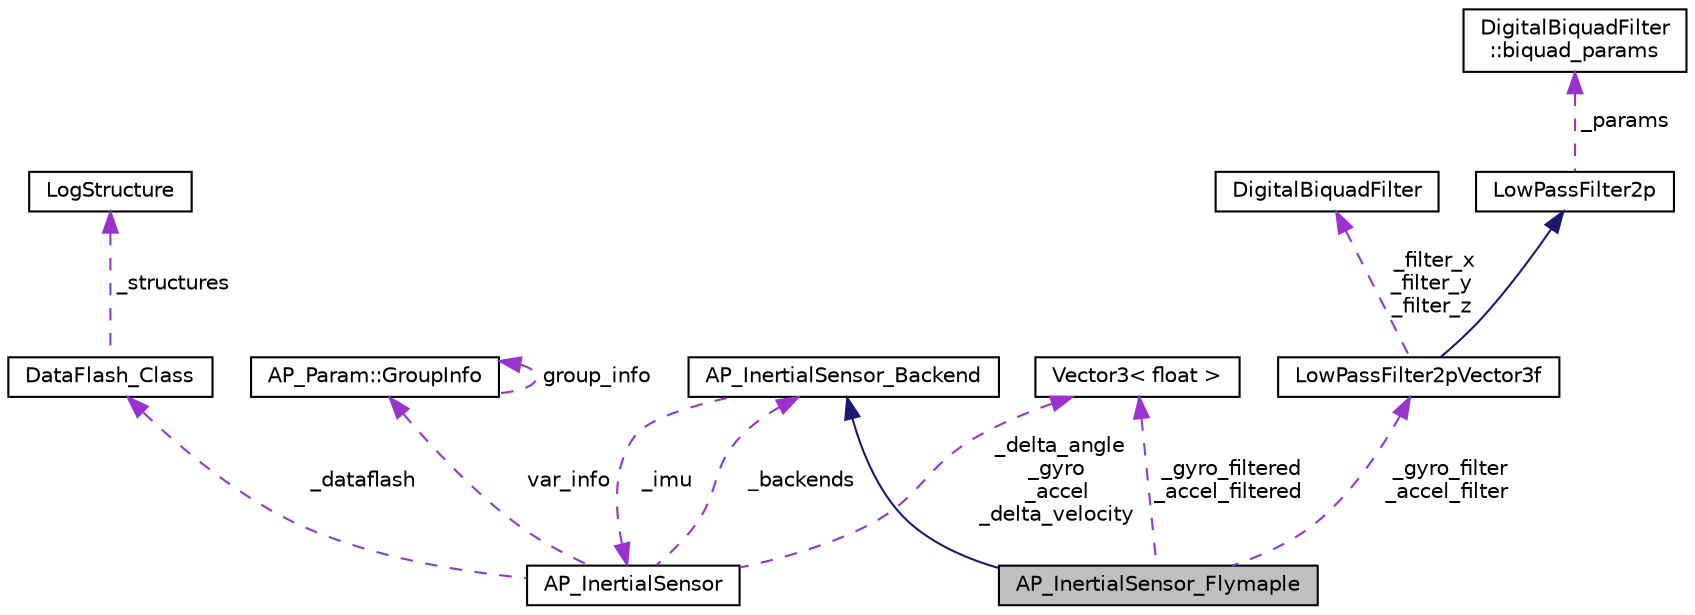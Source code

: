 digraph "AP_InertialSensor_Flymaple"
{
 // INTERACTIVE_SVG=YES
  edge [fontname="Helvetica",fontsize="10",labelfontname="Helvetica",labelfontsize="10"];
  node [fontname="Helvetica",fontsize="10",shape=record];
  Node1 [label="AP_InertialSensor_Flymaple",height=0.2,width=0.4,color="black", fillcolor="grey75", style="filled" fontcolor="black"];
  Node2 -> Node1 [dir="back",color="midnightblue",fontsize="10",style="solid",fontname="Helvetica"];
  Node2 [label="AP_InertialSensor_Backend",height=0.2,width=0.4,color="black", fillcolor="white", style="filled",URL="$classAP__InertialSensor__Backend.html"];
  Node3 -> Node2 [dir="back",color="darkorchid3",fontsize="10",style="dashed",label=" _imu" ,fontname="Helvetica"];
  Node3 [label="AP_InertialSensor",height=0.2,width=0.4,color="black", fillcolor="white", style="filled",URL="$classAP__InertialSensor.html"];
  Node2 -> Node3 [dir="back",color="darkorchid3",fontsize="10",style="dashed",label=" _backends" ,fontname="Helvetica"];
  Node4 -> Node3 [dir="back",color="darkorchid3",fontsize="10",style="dashed",label=" _dataflash" ,fontname="Helvetica"];
  Node4 [label="DataFlash_Class",height=0.2,width=0.4,color="black", fillcolor="white", style="filled",URL="$classDataFlash__Class.html",tooltip="-*- tab-width: 4; Mode: C++; c-basic-offset: 4; indent-tabs-mode: nil -*- "];
  Node5 -> Node4 [dir="back",color="darkorchid3",fontsize="10",style="dashed",label=" _structures" ,fontname="Helvetica"];
  Node5 [label="LogStructure",height=0.2,width=0.4,color="black", fillcolor="white", style="filled",URL="$structLogStructure.html"];
  Node6 -> Node3 [dir="back",color="darkorchid3",fontsize="10",style="dashed",label=" var_info" ,fontname="Helvetica"];
  Node6 [label="AP_Param::GroupInfo",height=0.2,width=0.4,color="black", fillcolor="white", style="filled",URL="$structAP__Param_1_1GroupInfo.html"];
  Node6 -> Node6 [dir="back",color="darkorchid3",fontsize="10",style="dashed",label=" group_info" ,fontname="Helvetica"];
  Node7 -> Node3 [dir="back",color="darkorchid3",fontsize="10",style="dashed",label=" _delta_angle\n_gyro\n_accel\n_delta_velocity" ,fontname="Helvetica"];
  Node7 [label="Vector3\< float \>",height=0.2,width=0.4,color="black", fillcolor="white", style="filled",URL="$classVector3.html"];
  Node8 -> Node1 [dir="back",color="darkorchid3",fontsize="10",style="dashed",label=" _gyro_filter\n_accel_filter" ,fontname="Helvetica"];
  Node8 [label="LowPassFilter2pVector3f",height=0.2,width=0.4,color="black", fillcolor="white", style="filled",URL="$classLowPassFilter2pVector3f.html"];
  Node9 -> Node8 [dir="back",color="midnightblue",fontsize="10",style="solid",fontname="Helvetica"];
  Node9 [label="LowPassFilter2p",height=0.2,width=0.4,color="black", fillcolor="white", style="filled",URL="$classLowPassFilter2p.html"];
  Node10 -> Node9 [dir="back",color="darkorchid3",fontsize="10",style="dashed",label=" _params" ,fontname="Helvetica"];
  Node10 [label="DigitalBiquadFilter\l::biquad_params",height=0.2,width=0.4,color="black", fillcolor="white", style="filled",URL="$structDigitalBiquadFilter_1_1biquad__params.html"];
  Node11 -> Node8 [dir="back",color="darkorchid3",fontsize="10",style="dashed",label=" _filter_x\n_filter_y\n_filter_z" ,fontname="Helvetica"];
  Node11 [label="DigitalBiquadFilter",height=0.2,width=0.4,color="black", fillcolor="white", style="filled",URL="$classDigitalBiquadFilter.html"];
  Node7 -> Node1 [dir="back",color="darkorchid3",fontsize="10",style="dashed",label=" _gyro_filtered\n_accel_filtered" ,fontname="Helvetica"];
}

